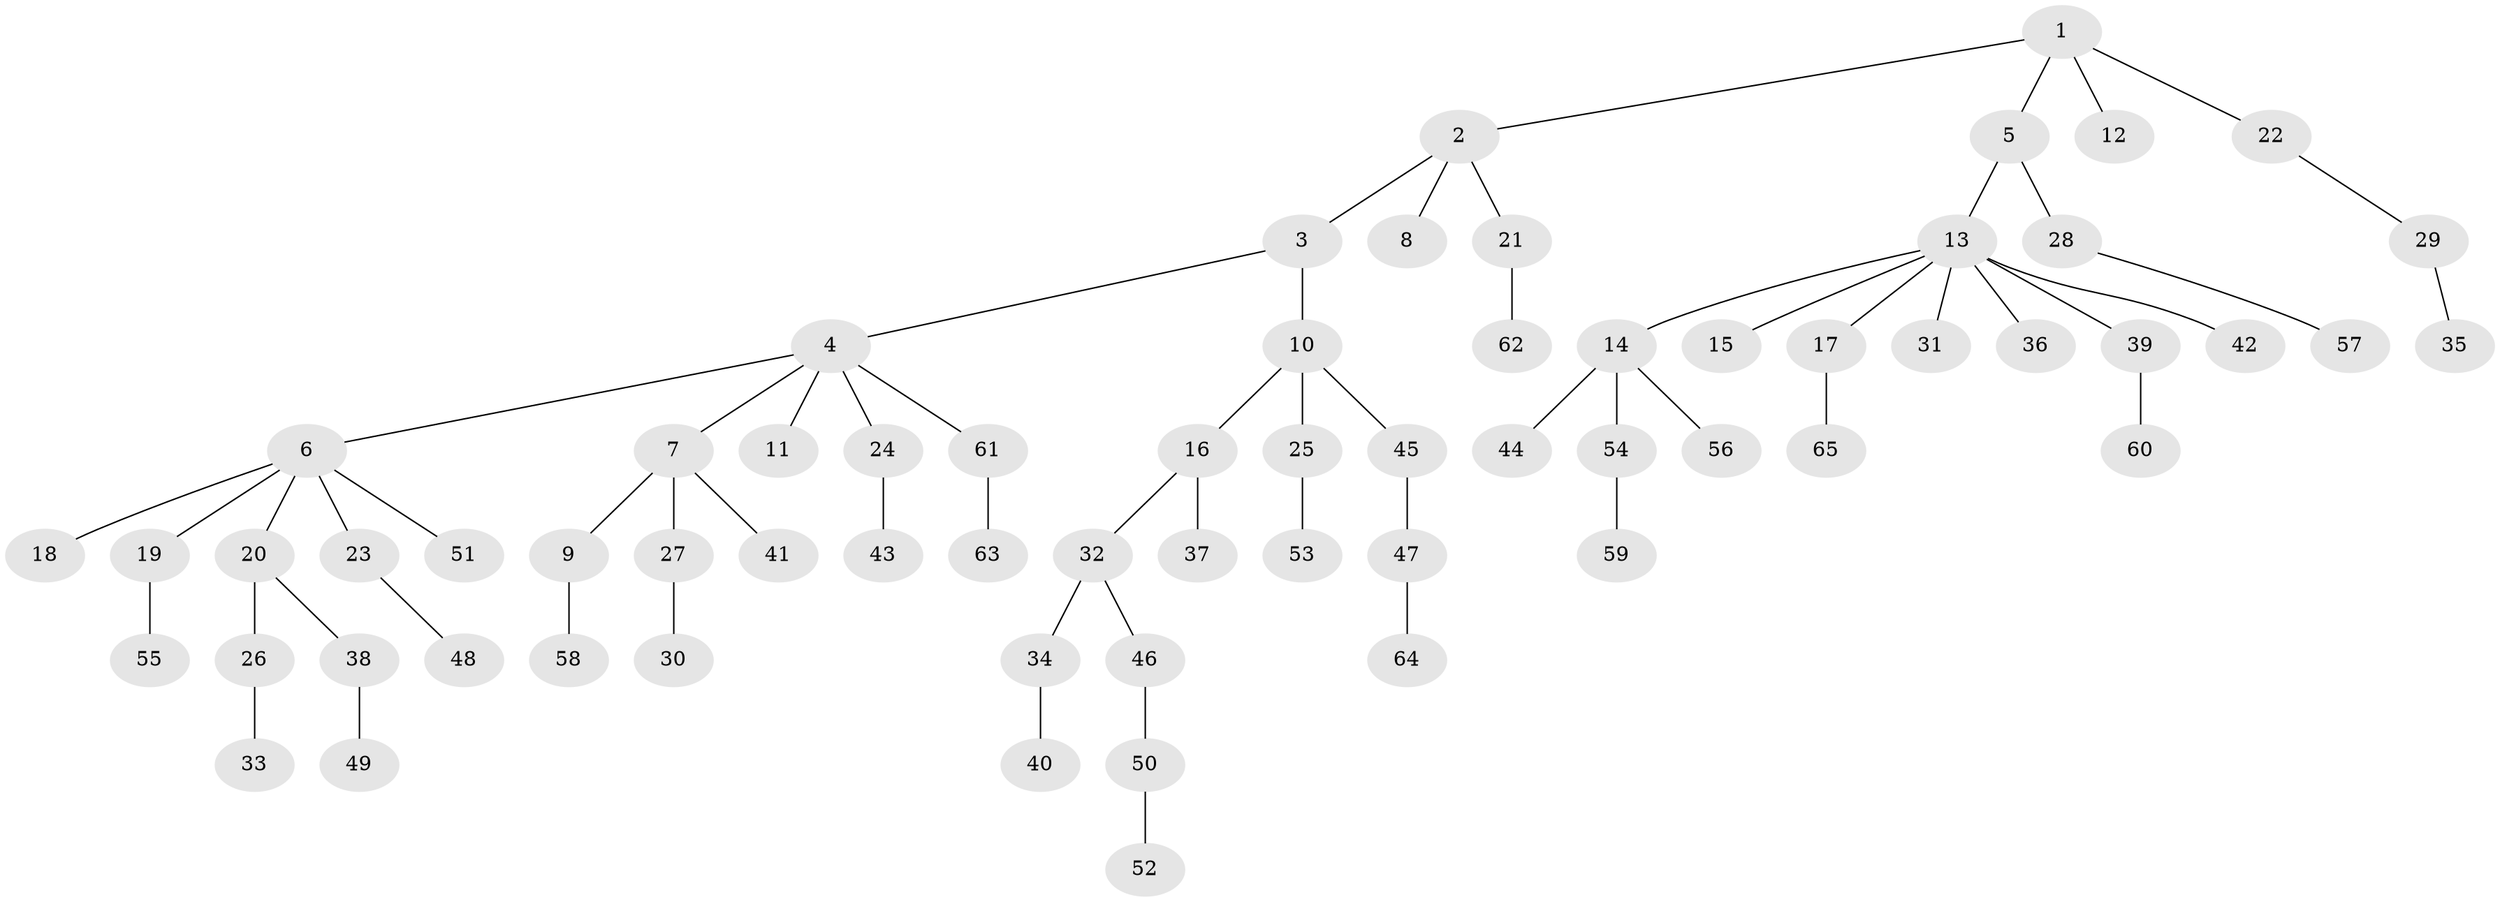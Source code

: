// coarse degree distribution, {3: 0.14634146341463414, 5: 0.024390243902439025, 8: 0.04878048780487805, 6: 0.024390243902439025, 1: 0.6585365853658537, 2: 0.0975609756097561}
// Generated by graph-tools (version 1.1) at 2025/52/02/27/25 19:52:12]
// undirected, 65 vertices, 64 edges
graph export_dot {
graph [start="1"]
  node [color=gray90,style=filled];
  1;
  2;
  3;
  4;
  5;
  6;
  7;
  8;
  9;
  10;
  11;
  12;
  13;
  14;
  15;
  16;
  17;
  18;
  19;
  20;
  21;
  22;
  23;
  24;
  25;
  26;
  27;
  28;
  29;
  30;
  31;
  32;
  33;
  34;
  35;
  36;
  37;
  38;
  39;
  40;
  41;
  42;
  43;
  44;
  45;
  46;
  47;
  48;
  49;
  50;
  51;
  52;
  53;
  54;
  55;
  56;
  57;
  58;
  59;
  60;
  61;
  62;
  63;
  64;
  65;
  1 -- 2;
  1 -- 5;
  1 -- 12;
  1 -- 22;
  2 -- 3;
  2 -- 8;
  2 -- 21;
  3 -- 4;
  3 -- 10;
  4 -- 6;
  4 -- 7;
  4 -- 11;
  4 -- 24;
  4 -- 61;
  5 -- 13;
  5 -- 28;
  6 -- 18;
  6 -- 19;
  6 -- 20;
  6 -- 23;
  6 -- 51;
  7 -- 9;
  7 -- 27;
  7 -- 41;
  9 -- 58;
  10 -- 16;
  10 -- 25;
  10 -- 45;
  13 -- 14;
  13 -- 15;
  13 -- 17;
  13 -- 31;
  13 -- 36;
  13 -- 39;
  13 -- 42;
  14 -- 44;
  14 -- 54;
  14 -- 56;
  16 -- 32;
  16 -- 37;
  17 -- 65;
  19 -- 55;
  20 -- 26;
  20 -- 38;
  21 -- 62;
  22 -- 29;
  23 -- 48;
  24 -- 43;
  25 -- 53;
  26 -- 33;
  27 -- 30;
  28 -- 57;
  29 -- 35;
  32 -- 34;
  32 -- 46;
  34 -- 40;
  38 -- 49;
  39 -- 60;
  45 -- 47;
  46 -- 50;
  47 -- 64;
  50 -- 52;
  54 -- 59;
  61 -- 63;
}
